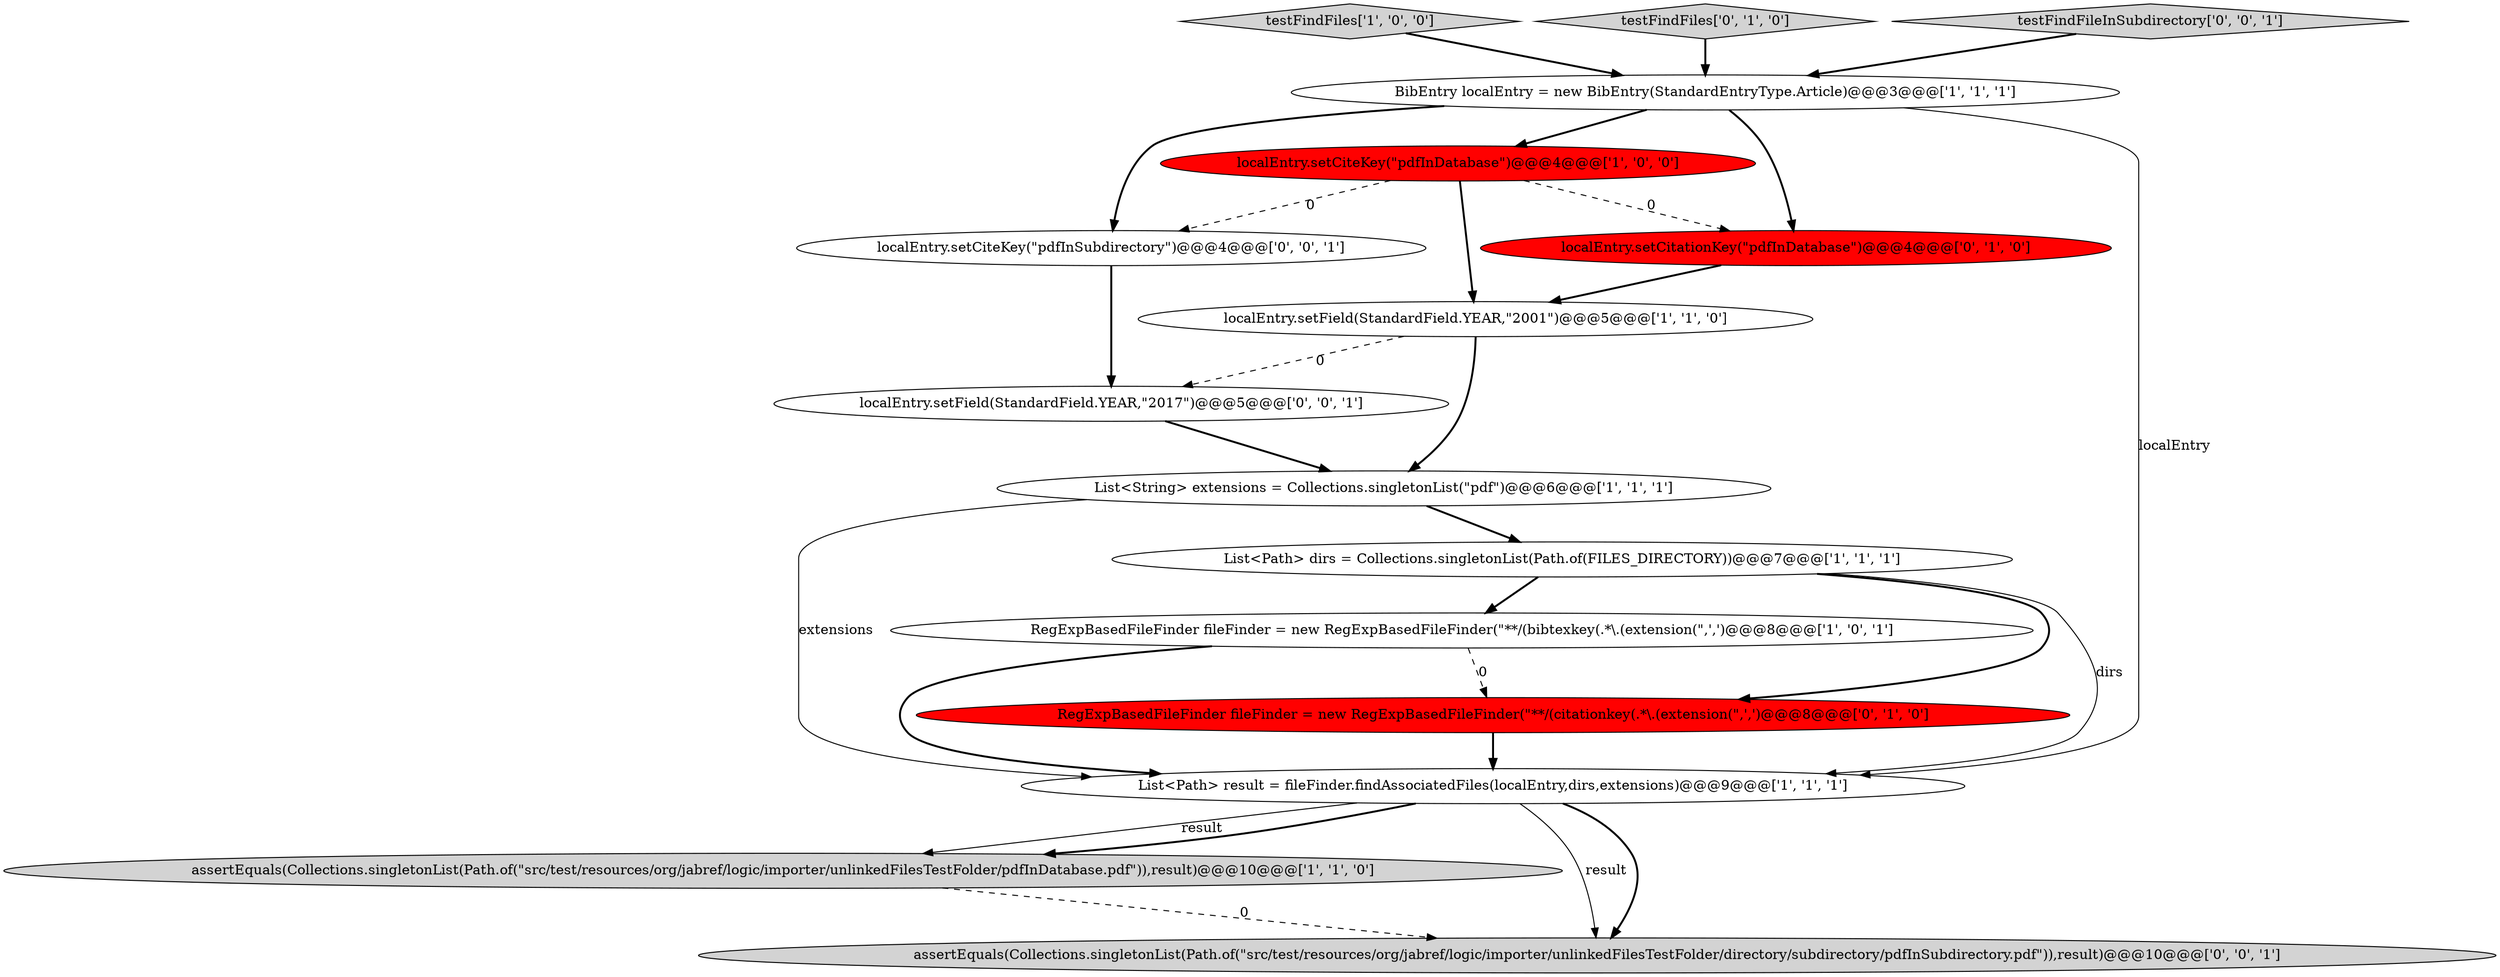 digraph {
9 [style = filled, label = "localEntry.setCitationKey(\"pdfInDatabase\")@@@4@@@['0', '1', '0']", fillcolor = red, shape = ellipse image = "AAA1AAABBB2BBB"];
8 [style = filled, label = "List<Path> dirs = Collections.singletonList(Path.of(FILES_DIRECTORY))@@@7@@@['1', '1', '1']", fillcolor = white, shape = ellipse image = "AAA0AAABBB1BBB"];
6 [style = filled, label = "assertEquals(Collections.singletonList(Path.of(\"src/test/resources/org/jabref/logic/importer/unlinkedFilesTestFolder/pdfInDatabase.pdf\")),result)@@@10@@@['1', '1', '0']", fillcolor = lightgray, shape = ellipse image = "AAA0AAABBB1BBB"];
3 [style = filled, label = "testFindFiles['1', '0', '0']", fillcolor = lightgray, shape = diamond image = "AAA0AAABBB1BBB"];
13 [style = filled, label = "localEntry.setField(StandardField.YEAR,\"2017\")@@@5@@@['0', '0', '1']", fillcolor = white, shape = ellipse image = "AAA0AAABBB3BBB"];
2 [style = filled, label = "localEntry.setField(StandardField.YEAR,\"2001\")@@@5@@@['1', '1', '0']", fillcolor = white, shape = ellipse image = "AAA0AAABBB1BBB"];
12 [style = filled, label = "localEntry.setCiteKey(\"pdfInSubdirectory\")@@@4@@@['0', '0', '1']", fillcolor = white, shape = ellipse image = "AAA0AAABBB3BBB"];
0 [style = filled, label = "List<String> extensions = Collections.singletonList(\"pdf\")@@@6@@@['1', '1', '1']", fillcolor = white, shape = ellipse image = "AAA0AAABBB1BBB"];
15 [style = filled, label = "assertEquals(Collections.singletonList(Path.of(\"src/test/resources/org/jabref/logic/importer/unlinkedFilesTestFolder/directory/subdirectory/pdfInSubdirectory.pdf\")),result)@@@10@@@['0', '0', '1']", fillcolor = lightgray, shape = ellipse image = "AAA0AAABBB3BBB"];
10 [style = filled, label = "RegExpBasedFileFinder fileFinder = new RegExpBasedFileFinder(\"**/(citationkey(.*\\.(extension(\",',')@@@8@@@['0', '1', '0']", fillcolor = red, shape = ellipse image = "AAA1AAABBB2BBB"];
4 [style = filled, label = "BibEntry localEntry = new BibEntry(StandardEntryType.Article)@@@3@@@['1', '1', '1']", fillcolor = white, shape = ellipse image = "AAA0AAABBB1BBB"];
11 [style = filled, label = "testFindFiles['0', '1', '0']", fillcolor = lightgray, shape = diamond image = "AAA0AAABBB2BBB"];
14 [style = filled, label = "testFindFileInSubdirectory['0', '0', '1']", fillcolor = lightgray, shape = diamond image = "AAA0AAABBB3BBB"];
7 [style = filled, label = "List<Path> result = fileFinder.findAssociatedFiles(localEntry,dirs,extensions)@@@9@@@['1', '1', '1']", fillcolor = white, shape = ellipse image = "AAA0AAABBB1BBB"];
5 [style = filled, label = "RegExpBasedFileFinder fileFinder = new RegExpBasedFileFinder(\"**/(bibtexkey(.*\\.(extension(\",',')@@@8@@@['1', '0', '1']", fillcolor = white, shape = ellipse image = "AAA0AAABBB1BBB"];
1 [style = filled, label = "localEntry.setCiteKey(\"pdfInDatabase\")@@@4@@@['1', '0', '0']", fillcolor = red, shape = ellipse image = "AAA1AAABBB1BBB"];
4->9 [style = bold, label=""];
8->10 [style = bold, label=""];
4->7 [style = solid, label="localEntry"];
7->15 [style = solid, label="result"];
9->2 [style = bold, label=""];
7->6 [style = solid, label="result"];
11->4 [style = bold, label=""];
1->9 [style = dashed, label="0"];
0->7 [style = solid, label="extensions"];
3->4 [style = bold, label=""];
10->7 [style = bold, label=""];
8->7 [style = solid, label="dirs"];
12->13 [style = bold, label=""];
1->12 [style = dashed, label="0"];
2->0 [style = bold, label=""];
8->5 [style = bold, label=""];
5->10 [style = dashed, label="0"];
6->15 [style = dashed, label="0"];
2->13 [style = dashed, label="0"];
7->6 [style = bold, label=""];
0->8 [style = bold, label=""];
4->12 [style = bold, label=""];
5->7 [style = bold, label=""];
7->15 [style = bold, label=""];
1->2 [style = bold, label=""];
4->1 [style = bold, label=""];
13->0 [style = bold, label=""];
14->4 [style = bold, label=""];
}
